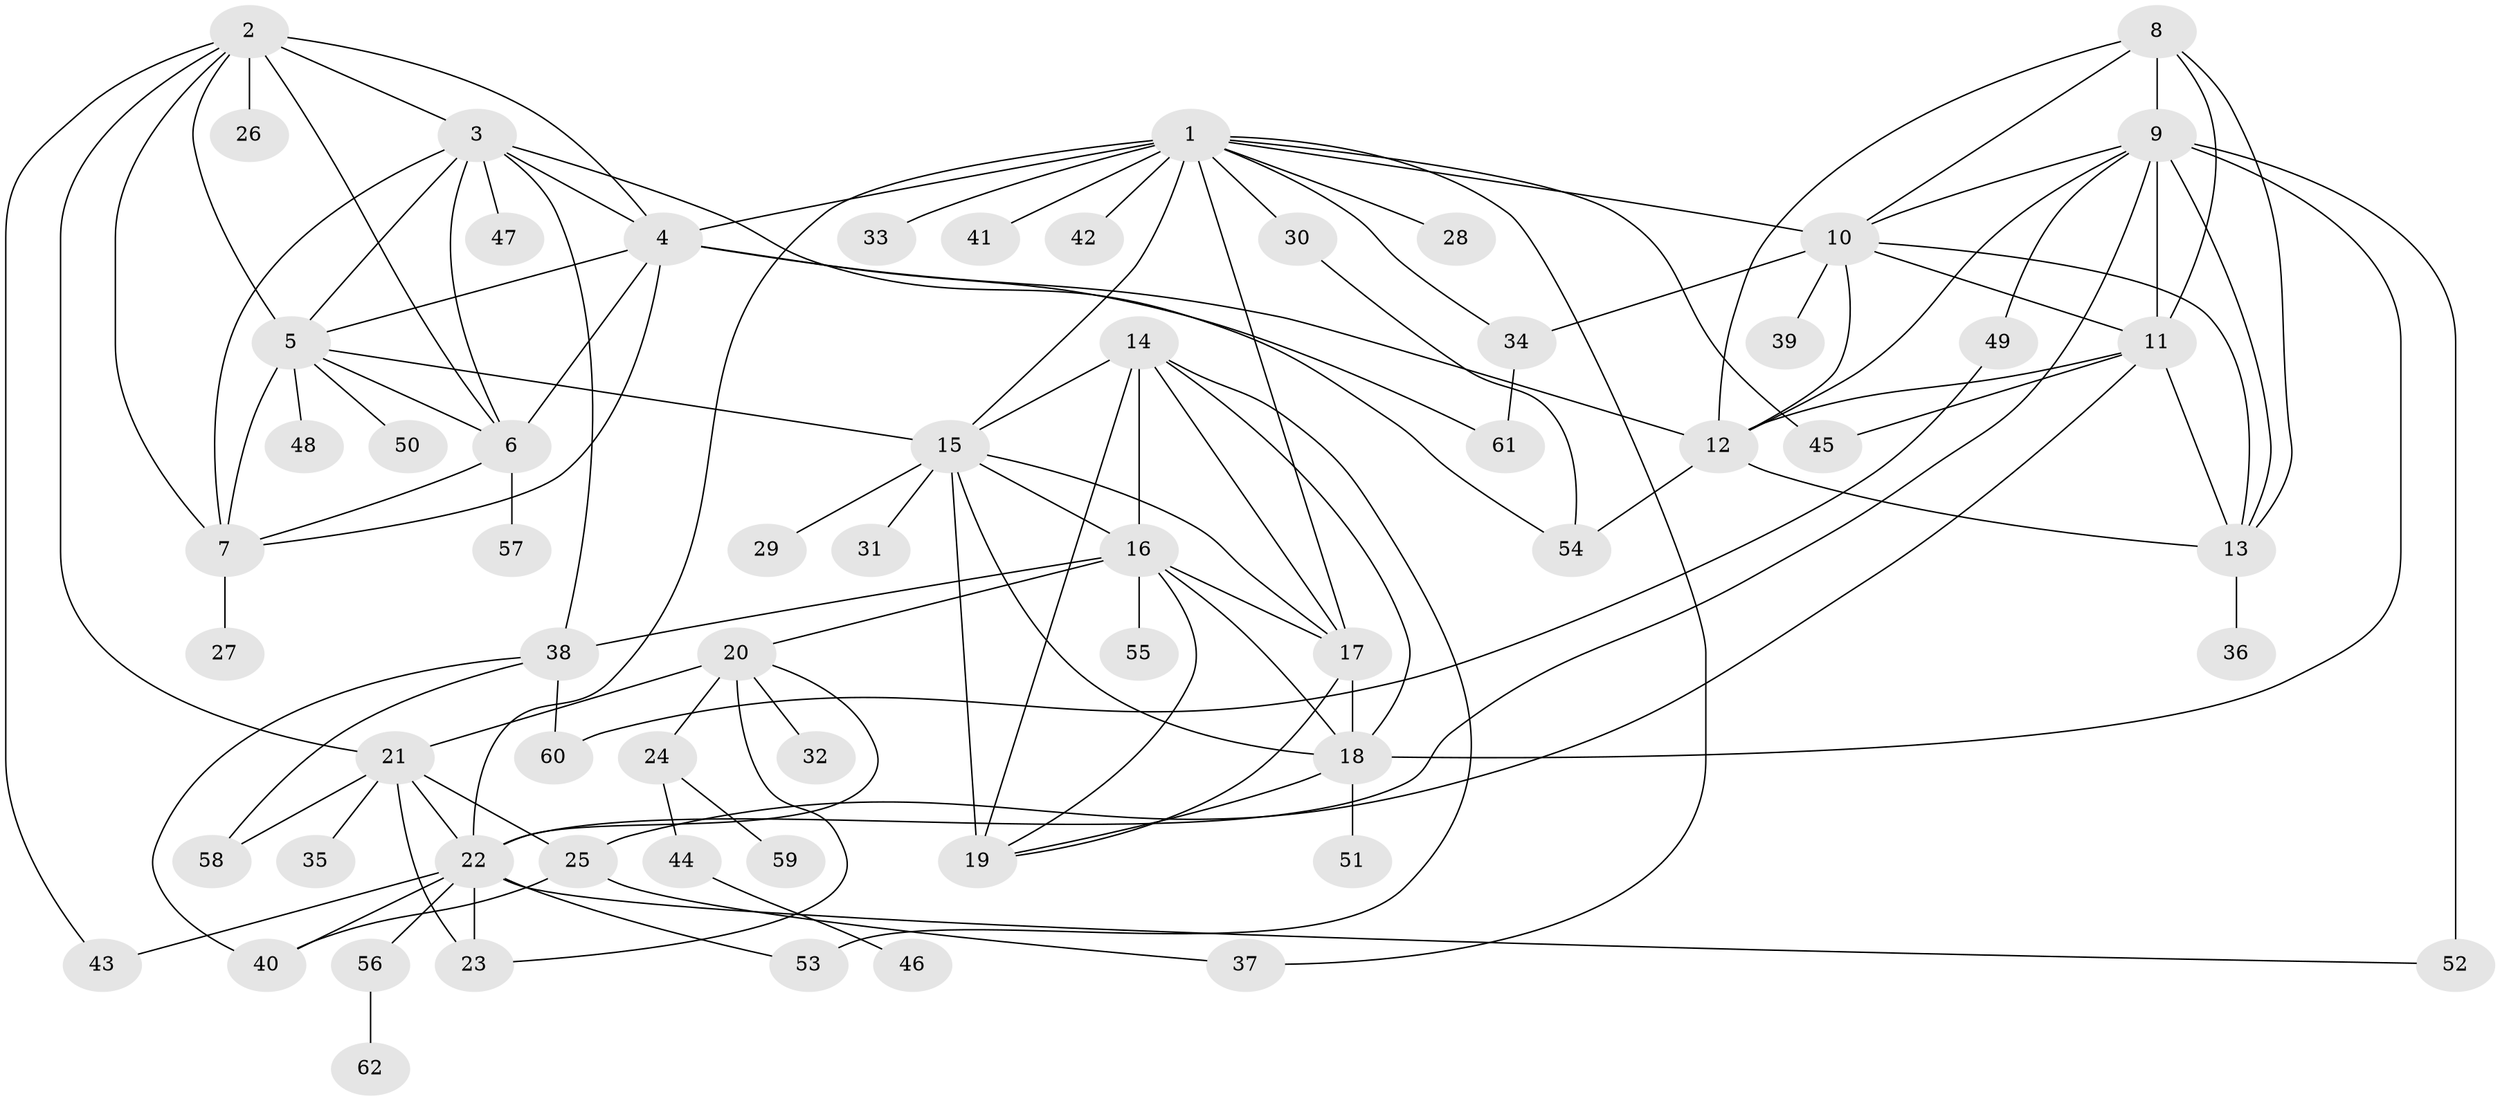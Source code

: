 // original degree distribution, {11: 0.024390243902439025, 8: 0.056910569105691054, 9: 0.056910569105691054, 5: 0.024390243902439025, 7: 0.032520325203252036, 12: 0.008130081300813009, 6: 0.032520325203252036, 10: 0.016260162601626018, 13: 0.008130081300813009, 4: 0.016260162601626018, 1: 0.5284552845528455, 2: 0.15447154471544716, 3: 0.04065040650406504}
// Generated by graph-tools (version 1.1) at 2025/37/03/09/25 02:37:15]
// undirected, 62 vertices, 116 edges
graph export_dot {
graph [start="1"]
  node [color=gray90,style=filled];
  1;
  2;
  3;
  4;
  5;
  6;
  7;
  8;
  9;
  10;
  11;
  12;
  13;
  14;
  15;
  16;
  17;
  18;
  19;
  20;
  21;
  22;
  23;
  24;
  25;
  26;
  27;
  28;
  29;
  30;
  31;
  32;
  33;
  34;
  35;
  36;
  37;
  38;
  39;
  40;
  41;
  42;
  43;
  44;
  45;
  46;
  47;
  48;
  49;
  50;
  51;
  52;
  53;
  54;
  55;
  56;
  57;
  58;
  59;
  60;
  61;
  62;
  1 -- 4 [weight=1.0];
  1 -- 10 [weight=1.0];
  1 -- 15 [weight=1.0];
  1 -- 17 [weight=1.0];
  1 -- 22 [weight=1.0];
  1 -- 28 [weight=1.0];
  1 -- 30 [weight=3.0];
  1 -- 33 [weight=1.0];
  1 -- 34 [weight=1.0];
  1 -- 37 [weight=1.0];
  1 -- 41 [weight=3.0];
  1 -- 42 [weight=2.0];
  1 -- 45 [weight=1.0];
  2 -- 3 [weight=1.0];
  2 -- 4 [weight=1.0];
  2 -- 5 [weight=1.0];
  2 -- 6 [weight=1.0];
  2 -- 7 [weight=1.0];
  2 -- 21 [weight=1.0];
  2 -- 26 [weight=4.0];
  2 -- 43 [weight=1.0];
  3 -- 4 [weight=1.0];
  3 -- 5 [weight=1.0];
  3 -- 6 [weight=1.0];
  3 -- 7 [weight=1.0];
  3 -- 38 [weight=1.0];
  3 -- 47 [weight=1.0];
  3 -- 54 [weight=1.0];
  4 -- 5 [weight=1.0];
  4 -- 6 [weight=1.0];
  4 -- 7 [weight=1.0];
  4 -- 12 [weight=1.0];
  4 -- 61 [weight=1.0];
  5 -- 6 [weight=1.0];
  5 -- 7 [weight=1.0];
  5 -- 15 [weight=1.0];
  5 -- 48 [weight=1.0];
  5 -- 50 [weight=1.0];
  6 -- 7 [weight=1.0];
  6 -- 57 [weight=1.0];
  7 -- 27 [weight=2.0];
  8 -- 9 [weight=1.0];
  8 -- 10 [weight=1.0];
  8 -- 11 [weight=1.0];
  8 -- 12 [weight=1.0];
  8 -- 13 [weight=1.0];
  9 -- 10 [weight=1.0];
  9 -- 11 [weight=1.0];
  9 -- 12 [weight=1.0];
  9 -- 13 [weight=1.0];
  9 -- 18 [weight=1.0];
  9 -- 22 [weight=1.0];
  9 -- 49 [weight=1.0];
  9 -- 52 [weight=2.0];
  10 -- 11 [weight=1.0];
  10 -- 12 [weight=1.0];
  10 -- 13 [weight=1.0];
  10 -- 34 [weight=1.0];
  10 -- 39 [weight=1.0];
  11 -- 12 [weight=1.0];
  11 -- 13 [weight=1.0];
  11 -- 25 [weight=1.0];
  11 -- 45 [weight=2.0];
  12 -- 13 [weight=1.0];
  12 -- 54 [weight=1.0];
  13 -- 36 [weight=1.0];
  14 -- 15 [weight=1.0];
  14 -- 16 [weight=1.0];
  14 -- 17 [weight=1.0];
  14 -- 18 [weight=1.0];
  14 -- 19 [weight=1.0];
  14 -- 53 [weight=2.0];
  15 -- 16 [weight=1.0];
  15 -- 17 [weight=1.0];
  15 -- 18 [weight=1.0];
  15 -- 19 [weight=4.0];
  15 -- 29 [weight=1.0];
  15 -- 31 [weight=1.0];
  16 -- 17 [weight=1.0];
  16 -- 18 [weight=1.0];
  16 -- 19 [weight=1.0];
  16 -- 20 [weight=1.0];
  16 -- 38 [weight=2.0];
  16 -- 55 [weight=1.0];
  17 -- 18 [weight=1.0];
  17 -- 19 [weight=1.0];
  18 -- 19 [weight=1.0];
  18 -- 51 [weight=1.0];
  20 -- 21 [weight=3.0];
  20 -- 22 [weight=1.0];
  20 -- 23 [weight=1.0];
  20 -- 24 [weight=1.0];
  20 -- 32 [weight=2.0];
  21 -- 22 [weight=3.0];
  21 -- 23 [weight=3.0];
  21 -- 25 [weight=1.0];
  21 -- 35 [weight=4.0];
  21 -- 58 [weight=1.0];
  22 -- 23 [weight=1.0];
  22 -- 40 [weight=1.0];
  22 -- 43 [weight=1.0];
  22 -- 52 [weight=1.0];
  22 -- 53 [weight=1.0];
  22 -- 56 [weight=1.0];
  24 -- 44 [weight=1.0];
  24 -- 59 [weight=1.0];
  25 -- 37 [weight=1.0];
  25 -- 40 [weight=1.0];
  30 -- 54 [weight=1.0];
  34 -- 61 [weight=1.0];
  38 -- 40 [weight=1.0];
  38 -- 58 [weight=1.0];
  38 -- 60 [weight=1.0];
  44 -- 46 [weight=1.0];
  49 -- 60 [weight=1.0];
  56 -- 62 [weight=1.0];
}
